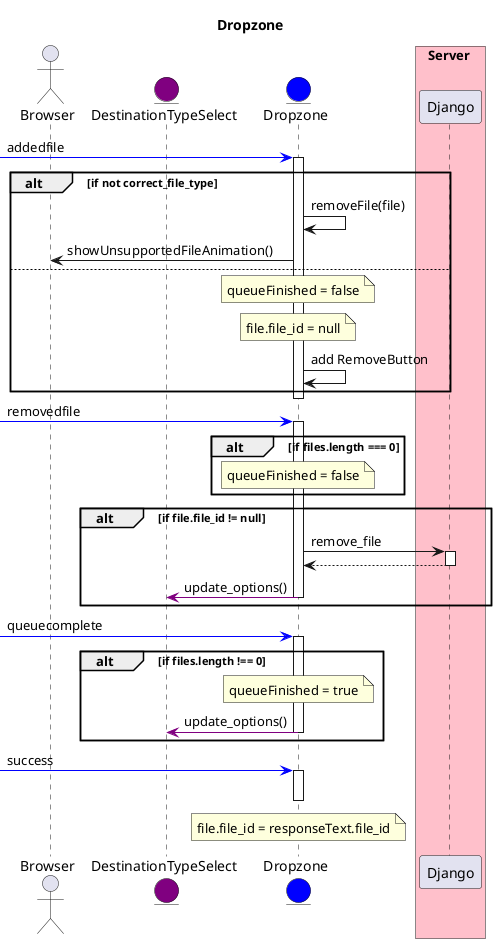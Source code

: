 @startuml
title Dropzone

actor Browser
entity DestinationTypeSelect #purple
entity Dropzone #blue
box Server #pink
    participant Django
end box

-[#blue]> Dropzone: addedfile
activate Dropzone
alt if not correct_file_type
    Dropzone -> Dropzone: removeFile(file)
    Dropzone -> Browser: showUnsupportedFileAnimation()
else
    note over Dropzone: queueFinished = false
    note over Dropzone: file.file_id = null
    Dropzone -> Dropzone: add RemoveButton
end
deactivate Dropzone

-[#blue]> Dropzone: removedfile
activate Dropzone
alt if files.length === 0
    note over Dropzone: queueFinished = false
end
alt if file.file_id != null
    Dropzone -> Django: remove_file
    activate Django
       Django --> Dropzone
       deactivate Django
       Dropzone -[#purple]> DestinationTypeSelect: update_options()
    deactivate Dropzone
end

-[#blue]> Dropzone: queuecomplete
activate Dropzone
alt if files.length !== 0
    note over Dropzone: queueFinished = true
    Dropzone -[#purple]> DestinationTypeSelect: update_options()
    deactivate Dropzone
end

-[#blue]> Dropzone: success
activate Dropzone
note over Dropzone: file.file_id = responseText.file_id
deactivate Dropzone

@enduml